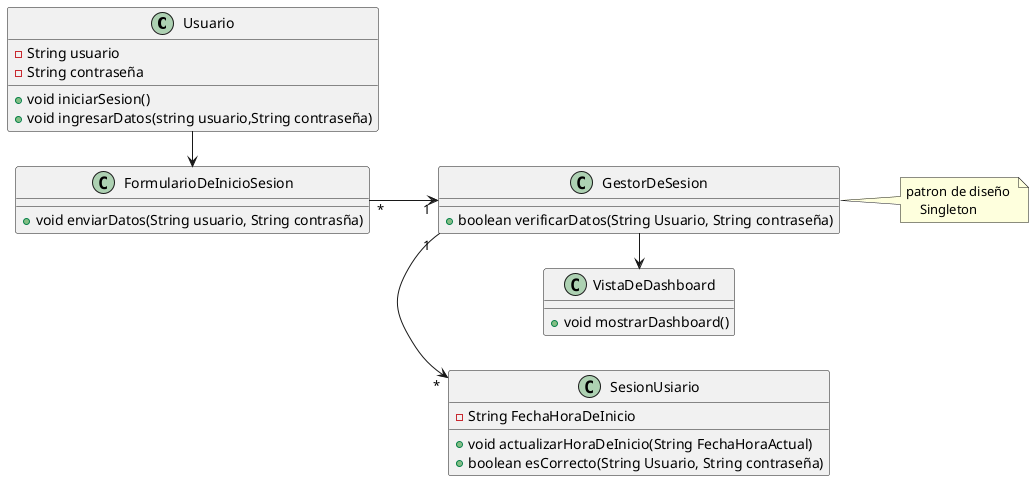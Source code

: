 @startuml DisciplinaDeDisenioDiagramaDeClasesIniciarSesion
left to right direction

class Usuario{
    -String usuario
    -String contraseña
    +void iniciarSesion()
    +void ingresarDatos(string usuario,String contraseña)
}
class FormularioDeInicioSesion{
    +void enviarDatos(String usuario, String contrasña)
}
Usuario  -> FormularioDeInicioSesion 
class GestorDeSesion{
    +boolean verificarDatos(String Usuario, String contraseña)
}
note right of (GestorDeSesion)
    patron de diseño 
        Singleton 
end note
FormularioDeInicioSesion "*" --> "1" GestorDeSesion
class SesionUsiario{
    -String FechaHoraDeInicio
    +void actualizarHoraDeInicio(String FechaHoraActual)
    +boolean esCorrecto(String Usuario, String contraseña)
}
GestorDeSesion "1" -> "*" SesionUsiario

class VistaDeDashboard{
    +void mostrarDashboard()
}
GestorDeSesion  ->  VistaDeDashboard

@enduml
